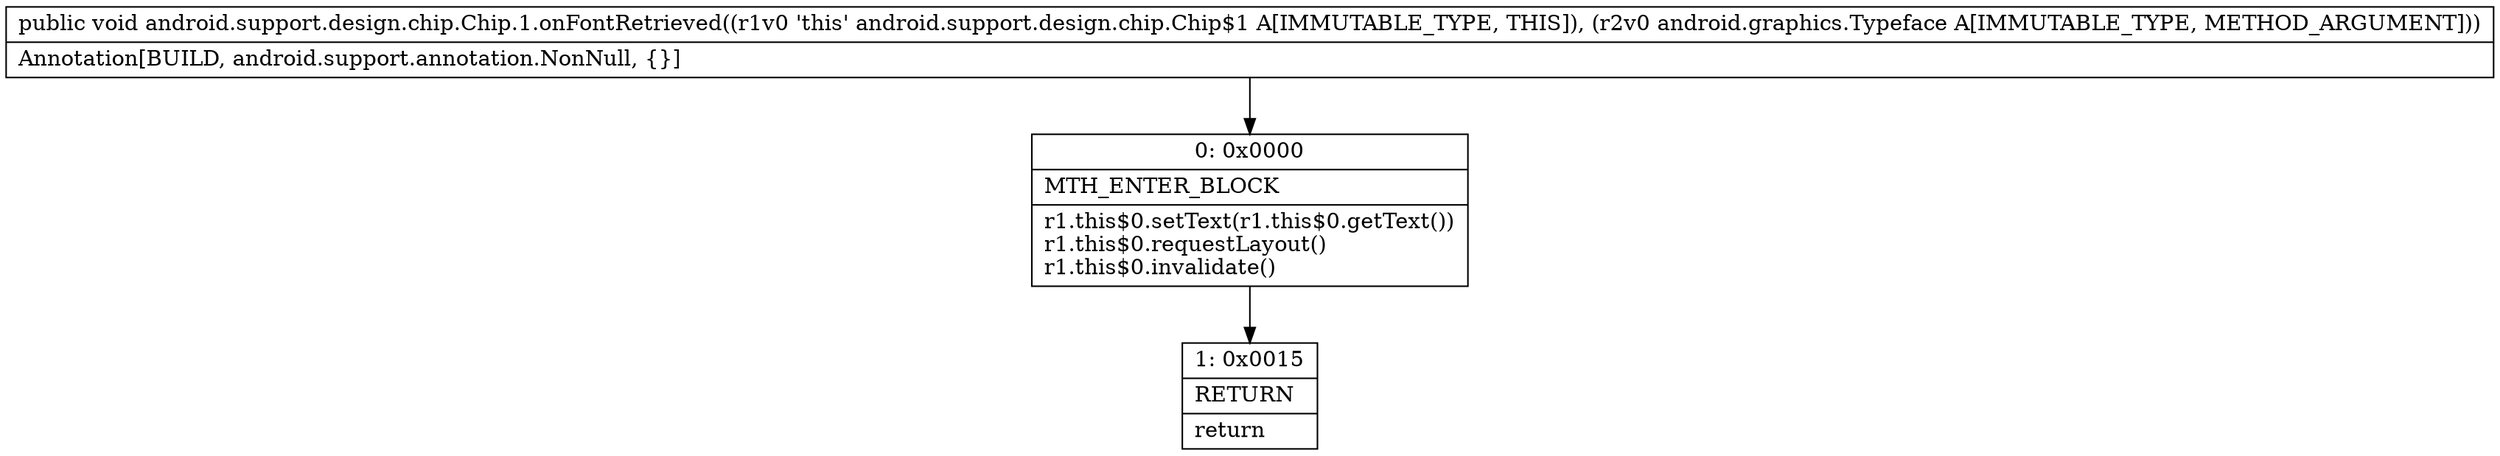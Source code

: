 digraph "CFG forandroid.support.design.chip.Chip.1.onFontRetrieved(Landroid\/graphics\/Typeface;)V" {
Node_0 [shape=record,label="{0\:\ 0x0000|MTH_ENTER_BLOCK\l|r1.this$0.setText(r1.this$0.getText())\lr1.this$0.requestLayout()\lr1.this$0.invalidate()\l}"];
Node_1 [shape=record,label="{1\:\ 0x0015|RETURN\l|return\l}"];
MethodNode[shape=record,label="{public void android.support.design.chip.Chip.1.onFontRetrieved((r1v0 'this' android.support.design.chip.Chip$1 A[IMMUTABLE_TYPE, THIS]), (r2v0 android.graphics.Typeface A[IMMUTABLE_TYPE, METHOD_ARGUMENT]))  | Annotation[BUILD, android.support.annotation.NonNull, \{\}]\l}"];
MethodNode -> Node_0;
Node_0 -> Node_1;
}

